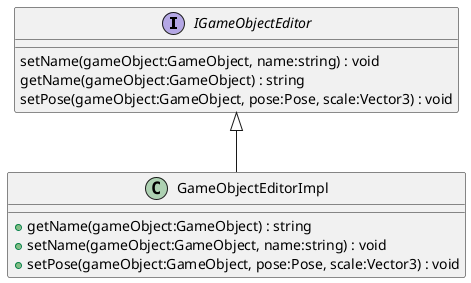 @startuml
interface IGameObjectEditor {
    setName(gameObject:GameObject, name:string) : void
    getName(gameObject:GameObject) : string
    setPose(gameObject:GameObject, pose:Pose, scale:Vector3) : void
}
class GameObjectEditorImpl {
    + getName(gameObject:GameObject) : string
    + setName(gameObject:GameObject, name:string) : void
    + setPose(gameObject:GameObject, pose:Pose, scale:Vector3) : void
}
IGameObjectEditor <|-- GameObjectEditorImpl
@enduml

